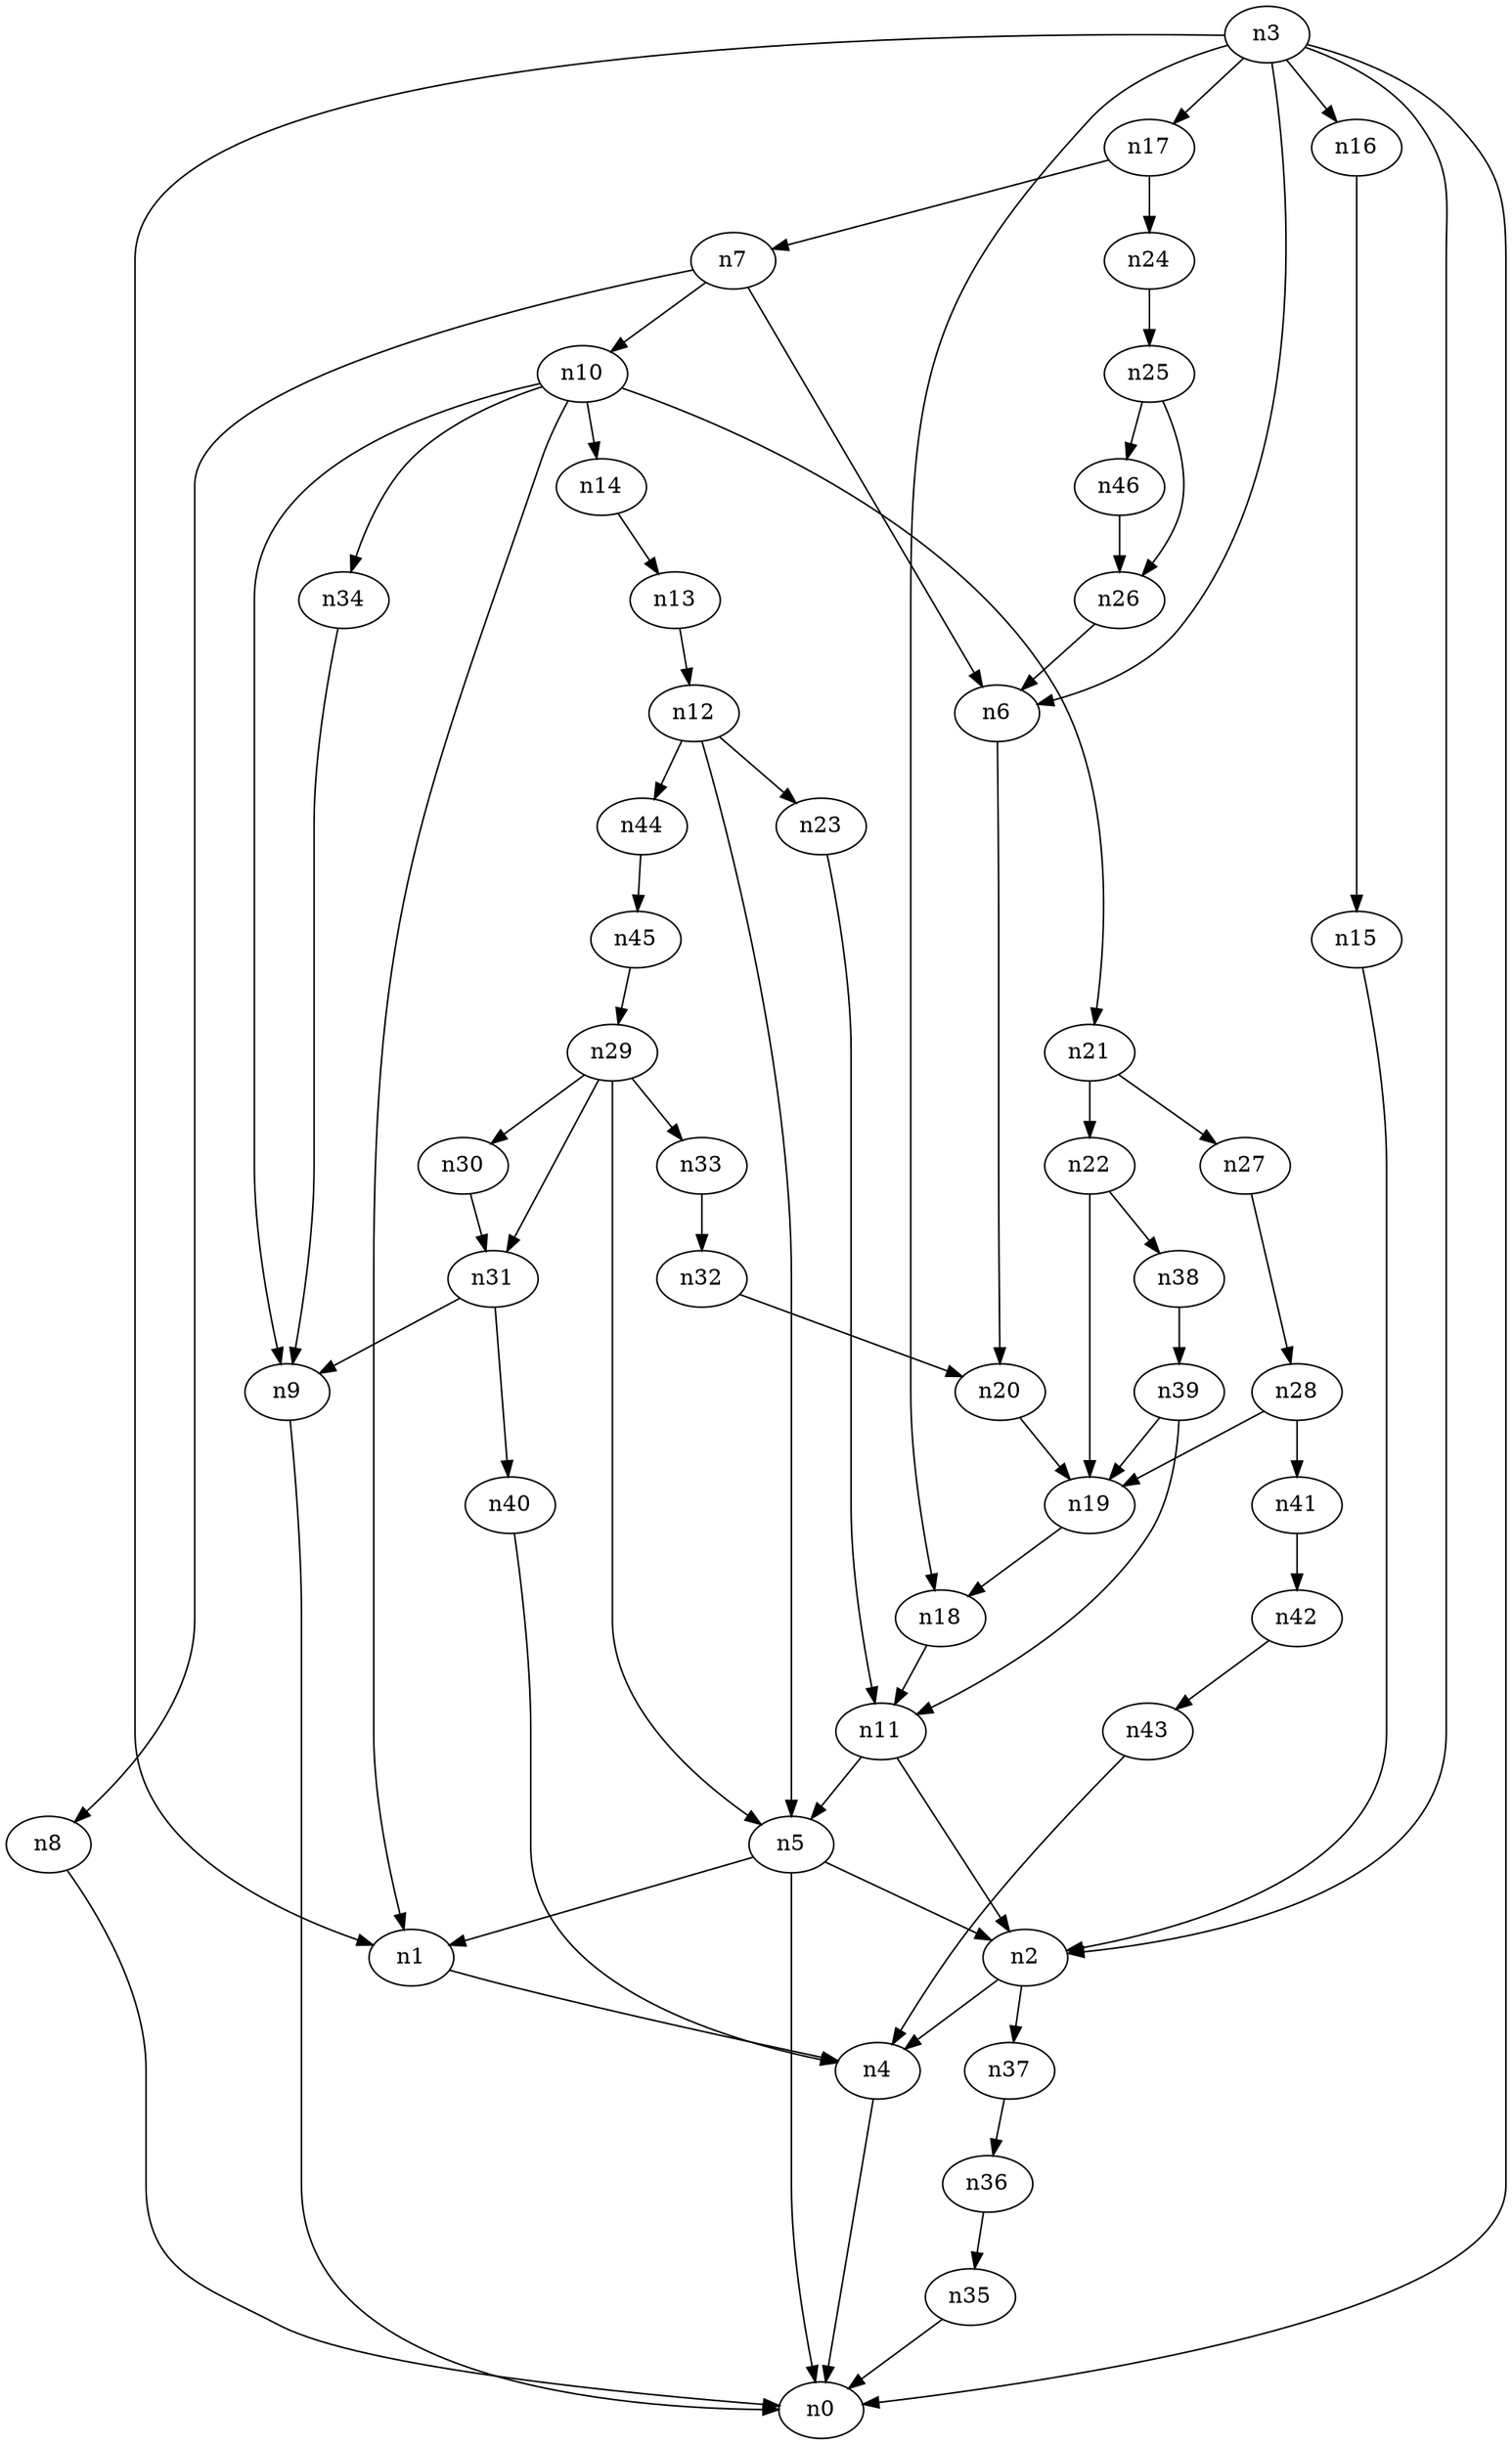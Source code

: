 digraph G {
	n1 -> n4	 [_graphml_id=e4];
	n2 -> n4	 [_graphml_id=e7];
	n2 -> n37	 [_graphml_id=e58];
	n3 -> n0	 [_graphml_id=e0];
	n3 -> n1	 [_graphml_id=e3];
	n3 -> n2	 [_graphml_id=e6];
	n3 -> n6	 [_graphml_id=e9];
	n3 -> n16	 [_graphml_id=e25];
	n3 -> n17	 [_graphml_id=e26];
	n3 -> n18	 [_graphml_id=e37];
	n4 -> n0	 [_graphml_id=e1];
	n5 -> n0	 [_graphml_id=e2];
	n5 -> n1	 [_graphml_id=e5];
	n5 -> n2	 [_graphml_id=e8];
	n6 -> n20	 [_graphml_id=e31];
	n7 -> n6	 [_graphml_id=e10];
	n7 -> n8	 [_graphml_id=e11];
	n7 -> n10	 [_graphml_id=e18];
	n8 -> n0	 [_graphml_id=e12];
	n9 -> n0	 [_graphml_id=e13];
	n10 -> n1	 [_graphml_id=e15];
	n10 -> n9	 [_graphml_id=e14];
	n10 -> n14	 [_graphml_id=e22];
	n10 -> n21	 [_graphml_id=e32];
	n10 -> n34	 [_graphml_id=e53];
	n11 -> n2	 [_graphml_id=e17];
	n11 -> n5	 [_graphml_id=e16];
	n12 -> n5	 [_graphml_id=e19];
	n12 -> n23	 [_graphml_id=e35];
	n12 -> n44	 [_graphml_id=e69];
	n13 -> n12	 [_graphml_id=e20];
	n14 -> n13	 [_graphml_id=e21];
	n15 -> n2	 [_graphml_id=e23];
	n16 -> n15	 [_graphml_id=e24];
	n17 -> n7	 [_graphml_id=e27];
	n17 -> n24	 [_graphml_id=e38];
	n18 -> n11	 [_graphml_id=e28];
	n19 -> n18	 [_graphml_id=e29];
	n20 -> n19	 [_graphml_id=e30];
	n21 -> n22	 [_graphml_id=e33];
	n21 -> n27	 [_graphml_id=e42];
	n22 -> n19	 [_graphml_id=e34];
	n22 -> n38	 [_graphml_id=e59];
	n23 -> n11	 [_graphml_id=e36];
	n24 -> n25	 [_graphml_id=e39];
	n25 -> n26	 [_graphml_id=e40];
	n25 -> n46	 [_graphml_id=e72];
	n26 -> n6	 [_graphml_id=e41];
	n27 -> n28	 [_graphml_id=e43];
	n28 -> n19	 [_graphml_id=e44];
	n28 -> n41	 [_graphml_id=e65];
	n29 -> n5	 [_graphml_id=e45];
	n29 -> n30	 [_graphml_id=e46];
	n29 -> n31	 [_graphml_id=e54];
	n29 -> n33	 [_graphml_id=e51];
	n30 -> n31	 [_graphml_id=e47];
	n31 -> n9	 [_graphml_id=e48];
	n31 -> n40	 [_graphml_id=e62];
	n32 -> n20	 [_graphml_id=e49];
	n33 -> n32	 [_graphml_id=e50];
	n34 -> n9	 [_graphml_id=e52];
	n35 -> n0	 [_graphml_id=e55];
	n36 -> n35	 [_graphml_id=e56];
	n37 -> n36	 [_graphml_id=e57];
	n38 -> n39	 [_graphml_id=e60];
	n39 -> n11	 [_graphml_id=e64];
	n39 -> n19	 [_graphml_id=e61];
	n40 -> n4	 [_graphml_id=e63];
	n41 -> n42	 [_graphml_id=e66];
	n42 -> n43	 [_graphml_id=e67];
	n43 -> n4	 [_graphml_id=e68];
	n44 -> n45	 [_graphml_id=e70];
	n45 -> n29	 [_graphml_id=e71];
	n46 -> n26	 [_graphml_id=e73];
}
